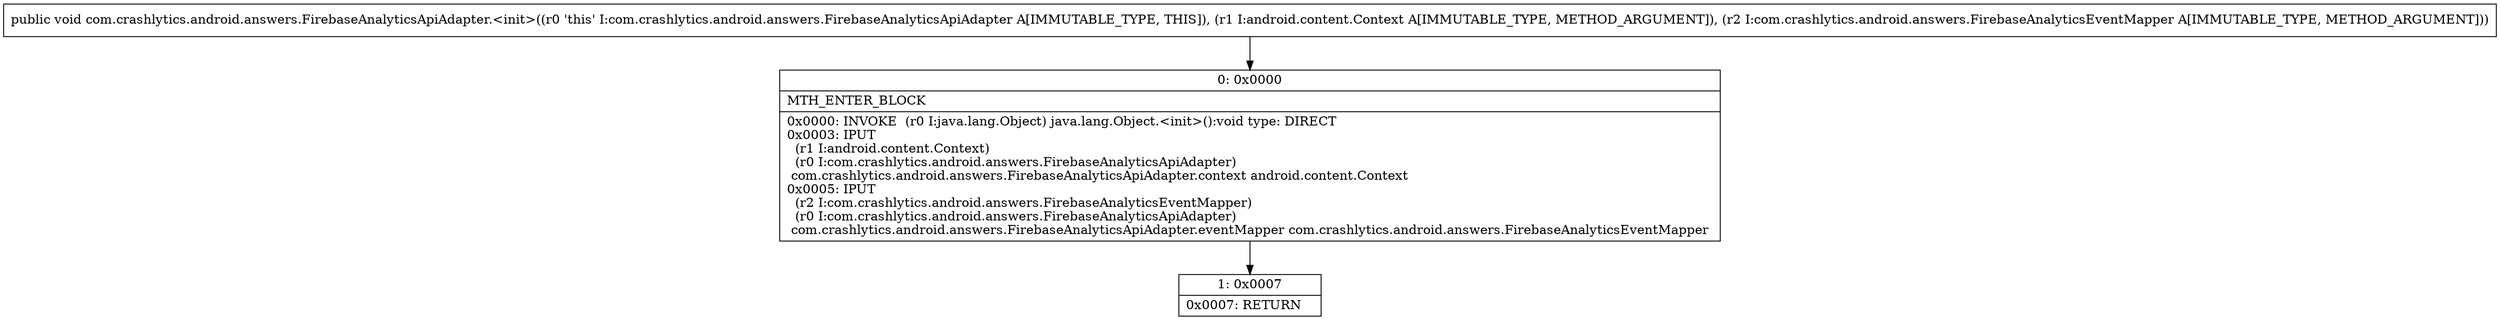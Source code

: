 digraph "CFG forcom.crashlytics.android.answers.FirebaseAnalyticsApiAdapter.\<init\>(Landroid\/content\/Context;Lcom\/crashlytics\/android\/answers\/FirebaseAnalyticsEventMapper;)V" {
Node_0 [shape=record,label="{0\:\ 0x0000|MTH_ENTER_BLOCK\l|0x0000: INVOKE  (r0 I:java.lang.Object) java.lang.Object.\<init\>():void type: DIRECT \l0x0003: IPUT  \l  (r1 I:android.content.Context)\l  (r0 I:com.crashlytics.android.answers.FirebaseAnalyticsApiAdapter)\l com.crashlytics.android.answers.FirebaseAnalyticsApiAdapter.context android.content.Context \l0x0005: IPUT  \l  (r2 I:com.crashlytics.android.answers.FirebaseAnalyticsEventMapper)\l  (r0 I:com.crashlytics.android.answers.FirebaseAnalyticsApiAdapter)\l com.crashlytics.android.answers.FirebaseAnalyticsApiAdapter.eventMapper com.crashlytics.android.answers.FirebaseAnalyticsEventMapper \l}"];
Node_1 [shape=record,label="{1\:\ 0x0007|0x0007: RETURN   \l}"];
MethodNode[shape=record,label="{public void com.crashlytics.android.answers.FirebaseAnalyticsApiAdapter.\<init\>((r0 'this' I:com.crashlytics.android.answers.FirebaseAnalyticsApiAdapter A[IMMUTABLE_TYPE, THIS]), (r1 I:android.content.Context A[IMMUTABLE_TYPE, METHOD_ARGUMENT]), (r2 I:com.crashlytics.android.answers.FirebaseAnalyticsEventMapper A[IMMUTABLE_TYPE, METHOD_ARGUMENT])) }"];
MethodNode -> Node_0;
Node_0 -> Node_1;
}

